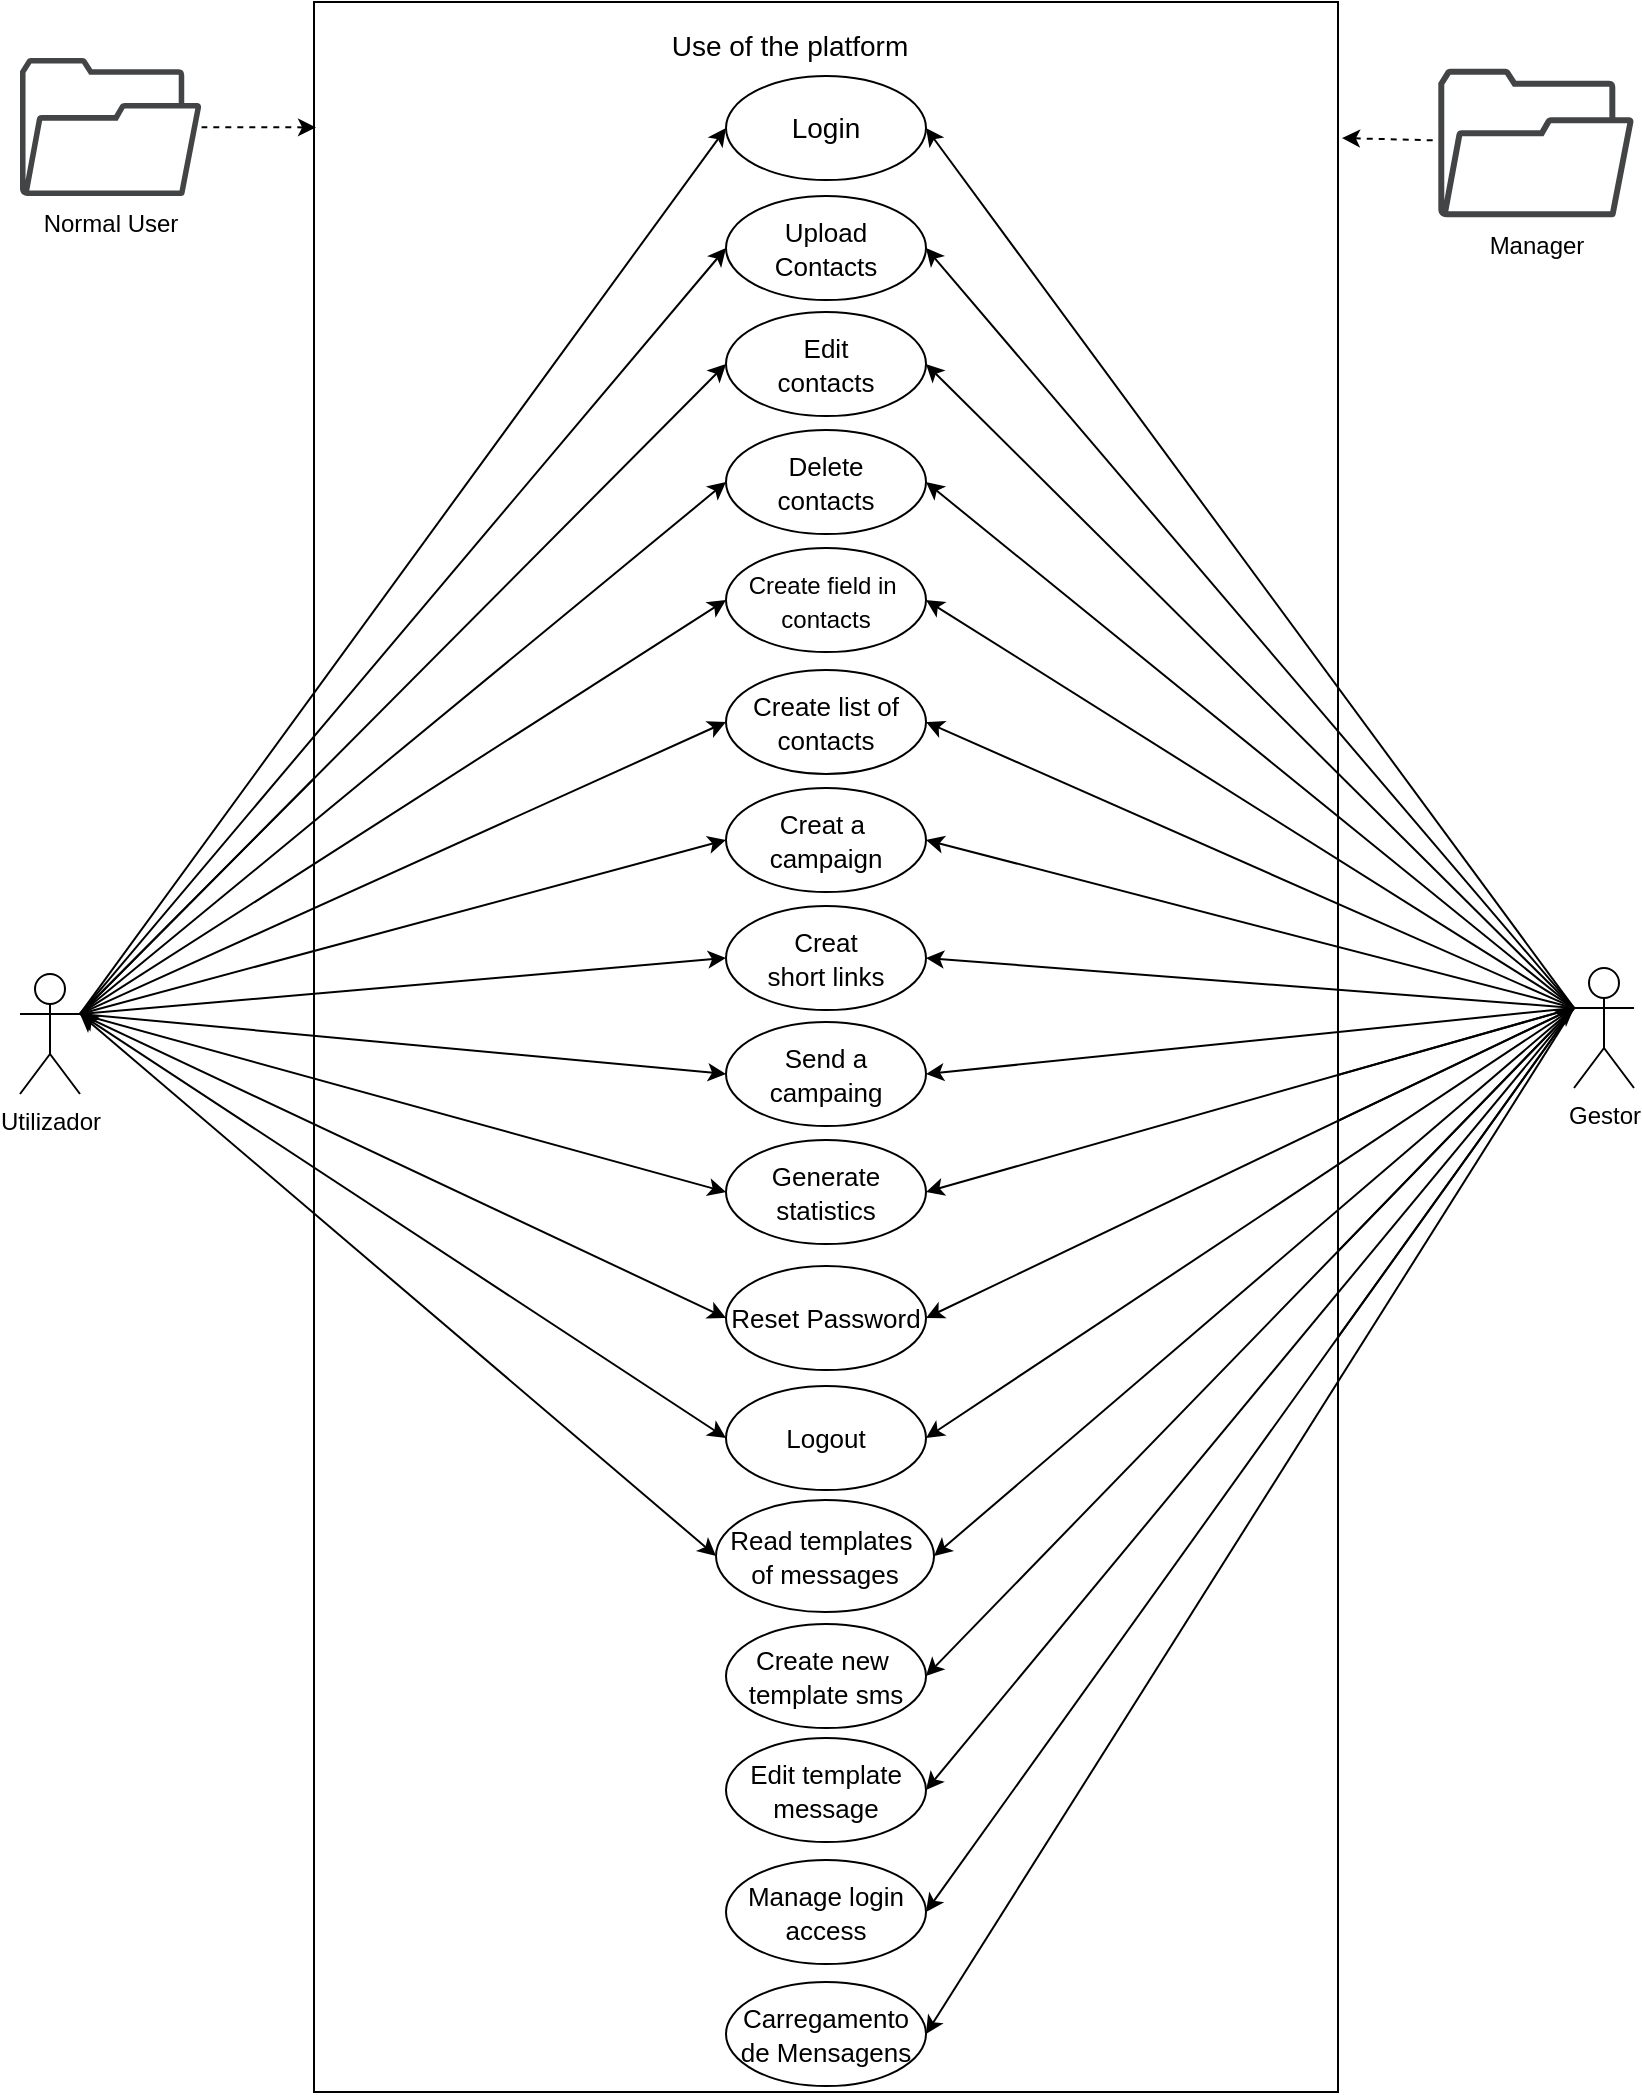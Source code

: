 <mxfile version="20.5.1" type="device"><diagram id="iKarg7nK7H7ZSUQf_xBZ" name="Page-1"><mxGraphModel dx="1038" dy="579" grid="0" gridSize="10" guides="1" tooltips="1" connect="1" arrows="1" fold="1" page="1" pageScale="1" pageWidth="827" pageHeight="1169" math="0" shadow="0"><root><mxCell id="0"/><mxCell id="1" parent="0"/><mxCell id="O_dVTdExgIOA3aXPIC0W-24" style="edgeStyle=none;rounded=0;orthogonalLoop=1;jettySize=auto;html=1;exitX=1;exitY=0.333;exitDx=0;exitDy=0;exitPerimeter=0;entryX=0;entryY=0.5;entryDx=0;entryDy=0;fontSize=12;endSize=6;sourcePerimeterSpacing=20;targetPerimeterSpacing=20;" parent="1" source="O_dVTdExgIOA3aXPIC0W-1" target="O_dVTdExgIOA3aXPIC0W-9" edge="1"><mxGeometry relative="1" as="geometry"/></mxCell><mxCell id="O_dVTdExgIOA3aXPIC0W-1" value="Utilizador" style="shape=umlActor;verticalLabelPosition=bottom;verticalAlign=top;html=1;outlineConnect=0;" parent="1" vertex="1"><mxGeometry x="11" y="558" width="30" height="60" as="geometry"/></mxCell><mxCell id="O_dVTdExgIOA3aXPIC0W-46" style="edgeStyle=none;rounded=0;orthogonalLoop=1;jettySize=auto;html=1;exitX=0;exitY=0.333;exitDx=0;exitDy=0;exitPerimeter=0;entryX=1;entryY=0.5;entryDx=0;entryDy=0;fontSize=12;endSize=6;sourcePerimeterSpacing=20;targetPerimeterSpacing=20;" parent="1" source="O_dVTdExgIOA3aXPIC0W-2" target="O_dVTdExgIOA3aXPIC0W-20" edge="1"><mxGeometry relative="1" as="geometry"/></mxCell><mxCell id="O_dVTdExgIOA3aXPIC0W-48" style="edgeStyle=none;rounded=0;orthogonalLoop=1;jettySize=auto;html=1;exitX=0;exitY=0.333;exitDx=0;exitDy=0;exitPerimeter=0;entryX=1;entryY=0.5;entryDx=0;entryDy=0;fontSize=12;endSize=6;sourcePerimeterSpacing=20;targetPerimeterSpacing=20;" parent="1" source="O_dVTdExgIOA3aXPIC0W-2" target="O_dVTdExgIOA3aXPIC0W-15" edge="1"><mxGeometry relative="1" as="geometry"/></mxCell><mxCell id="O_dVTdExgIOA3aXPIC0W-49" style="edgeStyle=none;rounded=0;orthogonalLoop=1;jettySize=auto;html=1;exitX=0;exitY=0.333;exitDx=0;exitDy=0;exitPerimeter=0;entryX=1;entryY=0.5;entryDx=0;entryDy=0;fontSize=12;endSize=6;sourcePerimeterSpacing=20;targetPerimeterSpacing=20;" parent="1" source="O_dVTdExgIOA3aXPIC0W-2" target="O_dVTdExgIOA3aXPIC0W-16" edge="1"><mxGeometry relative="1" as="geometry"/></mxCell><mxCell id="O_dVTdExgIOA3aXPIC0W-51" style="edgeStyle=none;rounded=0;orthogonalLoop=1;jettySize=auto;html=1;exitX=0;exitY=0.333;exitDx=0;exitDy=0;exitPerimeter=0;entryX=1;entryY=0.5;entryDx=0;entryDy=0;fontSize=12;endSize=6;sourcePerimeterSpacing=20;targetPerimeterSpacing=20;" parent="1" source="O_dVTdExgIOA3aXPIC0W-2" target="O_dVTdExgIOA3aXPIC0W-18" edge="1"><mxGeometry relative="1" as="geometry"/></mxCell><mxCell id="O_dVTdExgIOA3aXPIC0W-2" value="Gestor" style="shape=umlActor;verticalLabelPosition=bottom;verticalAlign=top;html=1;outlineConnect=0;" parent="1" vertex="1"><mxGeometry x="788" y="555" width="30" height="60" as="geometry"/></mxCell><mxCell id="O_dVTdExgIOA3aXPIC0W-4" value="" style="rounded=0;whiteSpace=wrap;html=1;" parent="1" vertex="1"><mxGeometry x="158" y="72" width="512" height="1045" as="geometry"/></mxCell><mxCell id="O_dVTdExgIOA3aXPIC0W-5" value="&lt;font style=&quot;font-size: 14px;&quot;&gt;Use of the platform&lt;/font&gt;" style="text;html=1;strokeColor=none;fillColor=none;align=center;verticalAlign=middle;whiteSpace=wrap;rounded=0;" parent="1" vertex="1"><mxGeometry x="269" y="79" width="254" height="30" as="geometry"/></mxCell><mxCell id="O_dVTdExgIOA3aXPIC0W-6" value="Login" style="ellipse;whiteSpace=wrap;html=1;fontSize=14;" parent="1" vertex="1"><mxGeometry x="364" y="109" width="100" height="52" as="geometry"/></mxCell><mxCell id="O_dVTdExgIOA3aXPIC0W-8" value="&lt;font style=&quot;font-size: 13px;&quot;&gt;Upload &lt;br&gt;Contacts&lt;/font&gt;" style="ellipse;whiteSpace=wrap;html=1;fontSize=14;" parent="1" vertex="1"><mxGeometry x="364" y="169" width="100" height="52" as="geometry"/></mxCell><mxCell id="O_dVTdExgIOA3aXPIC0W-9" value="&lt;font style=&quot;font-size: 13px;&quot;&gt;Edit&lt;br&gt;contacts&lt;/font&gt;" style="ellipse;whiteSpace=wrap;html=1;fontSize=14;" parent="1" vertex="1"><mxGeometry x="364" y="227" width="100" height="52" as="geometry"/></mxCell><mxCell id="O_dVTdExgIOA3aXPIC0W-10" value="&lt;span style=&quot;font-size: 13px;&quot;&gt;Delete&lt;br&gt;contacts&lt;br&gt;&lt;/span&gt;" style="ellipse;whiteSpace=wrap;html=1;fontSize=14;" parent="1" vertex="1"><mxGeometry x="364" y="286" width="100" height="52" as="geometry"/></mxCell><mxCell id="O_dVTdExgIOA3aXPIC0W-11" value="&lt;span style=&quot;font-size: 13px;&quot;&gt;Create list of&lt;br&gt;contacts&lt;br&gt;&lt;/span&gt;" style="ellipse;whiteSpace=wrap;html=1;fontSize=14;" parent="1" vertex="1"><mxGeometry x="364" y="406" width="100" height="52" as="geometry"/></mxCell><mxCell id="O_dVTdExgIOA3aXPIC0W-12" value="&lt;span style=&quot;font-size: 13px;&quot;&gt;Creat a&amp;nbsp;&lt;br&gt;campaign&lt;br&gt;&lt;/span&gt;" style="ellipse;whiteSpace=wrap;html=1;fontSize=14;" parent="1" vertex="1"><mxGeometry x="364" y="465" width="100" height="52" as="geometry"/></mxCell><mxCell id="O_dVTdExgIOA3aXPIC0W-13" value="&lt;span style=&quot;font-size: 13px;&quot;&gt;Send a campaing&lt;/span&gt;" style="ellipse;whiteSpace=wrap;html=1;fontSize=14;" parent="1" vertex="1"><mxGeometry x="364" y="582" width="100" height="52" as="geometry"/></mxCell><mxCell id="O_dVTdExgIOA3aXPIC0W-14" value="&lt;span style=&quot;font-size: 13px;&quot;&gt;Creat &lt;br&gt;short links&lt;/span&gt;" style="ellipse;whiteSpace=wrap;html=1;fontSize=14;" parent="1" vertex="1"><mxGeometry x="364" y="524" width="100" height="52" as="geometry"/></mxCell><mxCell id="O_dVTdExgIOA3aXPIC0W-15" value="&lt;span style=&quot;font-size: 13px;&quot;&gt;Generate&lt;br&gt;statistics&lt;/span&gt;" style="ellipse;whiteSpace=wrap;html=1;fontSize=14;" parent="1" vertex="1"><mxGeometry x="364" y="641" width="100" height="52" as="geometry"/></mxCell><mxCell id="O_dVTdExgIOA3aXPIC0W-16" value="&lt;span style=&quot;font-size: 13px;&quot;&gt;Create new&amp;nbsp;&lt;br&gt;template sms&lt;br&gt;&lt;/span&gt;" style="ellipse;whiteSpace=wrap;html=1;fontSize=14;" parent="1" vertex="1"><mxGeometry x="364" y="883" width="100" height="52" as="geometry"/></mxCell><mxCell id="O_dVTdExgIOA3aXPIC0W-17" value="&lt;span style=&quot;font-size: 13px;&quot;&gt;Edit template&lt;br&gt;message&lt;br&gt;&lt;/span&gt;" style="ellipse;whiteSpace=wrap;html=1;fontSize=14;" parent="1" vertex="1"><mxGeometry x="364" y="940" width="100" height="52" as="geometry"/></mxCell><mxCell id="O_dVTdExgIOA3aXPIC0W-18" value="&lt;span style=&quot;font-size: 13px;&quot;&gt;Manage login access&lt;/span&gt;" style="ellipse;whiteSpace=wrap;html=1;fontSize=14;" parent="1" vertex="1"><mxGeometry x="364" y="1001" width="100" height="52" as="geometry"/></mxCell><mxCell id="O_dVTdExgIOA3aXPIC0W-19" value="&lt;span style=&quot;font-size: 13px;&quot;&gt;Carregamento de Mensagens&lt;/span&gt;" style="ellipse;whiteSpace=wrap;html=1;fontSize=14;" parent="1" vertex="1"><mxGeometry x="364" y="1062" width="100" height="52" as="geometry"/></mxCell><mxCell id="O_dVTdExgIOA3aXPIC0W-20" value="&lt;span style=&quot;font-size: 13px;&quot;&gt;Reset Password&lt;/span&gt;" style="ellipse;whiteSpace=wrap;html=1;fontSize=14;" parent="1" vertex="1"><mxGeometry x="364" y="704" width="100" height="52" as="geometry"/></mxCell><mxCell id="O_dVTdExgIOA3aXPIC0W-21" value="&lt;span style=&quot;font-size: 12px;&quot;&gt;Create field in&amp;nbsp;&lt;br&gt;contacts&lt;br&gt;&lt;/span&gt;" style="ellipse;whiteSpace=wrap;html=1;fontSize=14;" parent="1" vertex="1"><mxGeometry x="364" y="345" width="100" height="52" as="geometry"/></mxCell><mxCell id="O_dVTdExgIOA3aXPIC0W-25" style="edgeStyle=none;rounded=0;orthogonalLoop=1;jettySize=auto;html=1;exitX=1;exitY=0.333;exitDx=0;exitDy=0;exitPerimeter=0;entryX=0;entryY=0.5;entryDx=0;entryDy=0;fontSize=12;endSize=6;sourcePerimeterSpacing=20;targetPerimeterSpacing=20;" parent="1" source="O_dVTdExgIOA3aXPIC0W-1" target="O_dVTdExgIOA3aXPIC0W-9" edge="1"><mxGeometry relative="1" as="geometry"/></mxCell><mxCell id="O_dVTdExgIOA3aXPIC0W-26" style="edgeStyle=none;rounded=0;orthogonalLoop=1;jettySize=auto;html=1;exitX=1;exitY=0.333;exitDx=0;exitDy=0;exitPerimeter=0;entryX=0;entryY=0.5;entryDx=0;entryDy=0;fontSize=12;endSize=6;sourcePerimeterSpacing=20;targetPerimeterSpacing=20;" parent="1" source="O_dVTdExgIOA3aXPIC0W-1" target="O_dVTdExgIOA3aXPIC0W-10" edge="1"><mxGeometry relative="1" as="geometry"/></mxCell><mxCell id="O_dVTdExgIOA3aXPIC0W-27" style="edgeStyle=none;rounded=0;orthogonalLoop=1;jettySize=auto;html=1;exitX=1;exitY=0.333;exitDx=0;exitDy=0;exitPerimeter=0;entryX=0;entryY=0.5;entryDx=0;entryDy=0;fontSize=12;endSize=6;sourcePerimeterSpacing=20;targetPerimeterSpacing=20;" parent="1" source="O_dVTdExgIOA3aXPIC0W-1" target="O_dVTdExgIOA3aXPIC0W-21" edge="1"><mxGeometry relative="1" as="geometry"/></mxCell><mxCell id="O_dVTdExgIOA3aXPIC0W-28" style="edgeStyle=none;rounded=0;orthogonalLoop=1;jettySize=auto;html=1;exitX=1;exitY=0.333;exitDx=0;exitDy=0;exitPerimeter=0;entryX=0;entryY=0.5;entryDx=0;entryDy=0;fontSize=12;endSize=6;sourcePerimeterSpacing=20;targetPerimeterSpacing=20;" parent="1" source="O_dVTdExgIOA3aXPIC0W-1" target="O_dVTdExgIOA3aXPIC0W-11" edge="1"><mxGeometry relative="1" as="geometry"/></mxCell><mxCell id="O_dVTdExgIOA3aXPIC0W-29" style="edgeStyle=none;rounded=0;orthogonalLoop=1;jettySize=auto;html=1;exitX=1;exitY=0.333;exitDx=0;exitDy=0;exitPerimeter=0;entryX=0;entryY=0.5;entryDx=0;entryDy=0;fontSize=12;endSize=6;sourcePerimeterSpacing=20;targetPerimeterSpacing=20;" parent="1" source="O_dVTdExgIOA3aXPIC0W-1" target="O_dVTdExgIOA3aXPIC0W-12" edge="1"><mxGeometry relative="1" as="geometry"/></mxCell><mxCell id="O_dVTdExgIOA3aXPIC0W-30" style="edgeStyle=none;rounded=0;orthogonalLoop=1;jettySize=auto;html=1;exitX=1;exitY=0.333;exitDx=0;exitDy=0;exitPerimeter=0;entryX=0;entryY=0.5;entryDx=0;entryDy=0;fontSize=12;endSize=6;sourcePerimeterSpacing=20;targetPerimeterSpacing=20;" parent="1" source="O_dVTdExgIOA3aXPIC0W-1" target="O_dVTdExgIOA3aXPIC0W-13" edge="1"><mxGeometry relative="1" as="geometry"/></mxCell><mxCell id="O_dVTdExgIOA3aXPIC0W-32" style="edgeStyle=none;rounded=0;orthogonalLoop=1;jettySize=auto;html=1;exitX=1;exitY=0.333;exitDx=0;exitDy=0;exitPerimeter=0;entryX=0;entryY=0.5;entryDx=0;entryDy=0;fontSize=12;endSize=6;sourcePerimeterSpacing=20;targetPerimeterSpacing=20;" parent="1" source="O_dVTdExgIOA3aXPIC0W-1" target="O_dVTdExgIOA3aXPIC0W-14" edge="1"><mxGeometry relative="1" as="geometry"/></mxCell><mxCell id="O_dVTdExgIOA3aXPIC0W-33" style="edgeStyle=none;rounded=0;orthogonalLoop=1;jettySize=auto;html=1;exitX=1;exitY=0.333;exitDx=0;exitDy=0;exitPerimeter=0;entryX=0;entryY=0.5;entryDx=0;entryDy=0;fontSize=12;endSize=6;sourcePerimeterSpacing=20;targetPerimeterSpacing=20;" parent="1" source="O_dVTdExgIOA3aXPIC0W-1" target="O_dVTdExgIOA3aXPIC0W-8" edge="1"><mxGeometry relative="1" as="geometry"/></mxCell><mxCell id="O_dVTdExgIOA3aXPIC0W-34" style="edgeStyle=none;rounded=0;orthogonalLoop=1;jettySize=auto;html=1;exitX=1;exitY=0.333;exitDx=0;exitDy=0;exitPerimeter=0;entryX=0;entryY=0.5;entryDx=0;entryDy=0;fontSize=12;endSize=6;sourcePerimeterSpacing=20;targetPerimeterSpacing=20;" parent="1" source="O_dVTdExgIOA3aXPIC0W-1" target="O_dVTdExgIOA3aXPIC0W-6" edge="1"><mxGeometry relative="1" as="geometry"/></mxCell><mxCell id="O_dVTdExgIOA3aXPIC0W-35" style="edgeStyle=none;rounded=0;orthogonalLoop=1;jettySize=auto;html=1;exitX=1;exitY=0.333;exitDx=0;exitDy=0;exitPerimeter=0;entryX=0;entryY=0.5;entryDx=0;entryDy=0;fontSize=12;endSize=6;sourcePerimeterSpacing=20;targetPerimeterSpacing=20;" parent="1" source="O_dVTdExgIOA3aXPIC0W-1" target="O_dVTdExgIOA3aXPIC0W-20" edge="1"><mxGeometry relative="1" as="geometry"/></mxCell><mxCell id="O_dVTdExgIOA3aXPIC0W-36" style="edgeStyle=none;rounded=0;orthogonalLoop=1;jettySize=auto;html=1;exitX=1;exitY=0.333;exitDx=0;exitDy=0;exitPerimeter=0;entryX=0;entryY=0.5;entryDx=0;entryDy=0;fontSize=12;endSize=6;sourcePerimeterSpacing=20;targetPerimeterSpacing=20;" parent="1" source="O_dVTdExgIOA3aXPIC0W-1" target="O_dVTdExgIOA3aXPIC0W-15" edge="1"><mxGeometry relative="1" as="geometry"/></mxCell><mxCell id="O_dVTdExgIOA3aXPIC0W-37" style="edgeStyle=none;rounded=0;orthogonalLoop=1;jettySize=auto;html=1;exitX=0;exitY=0.333;exitDx=0;exitDy=0;exitPerimeter=0;entryX=1;entryY=0.5;entryDx=0;entryDy=0;fontSize=12;endSize=6;sourcePerimeterSpacing=20;targetPerimeterSpacing=20;" parent="1" source="O_dVTdExgIOA3aXPIC0W-2" target="O_dVTdExgIOA3aXPIC0W-6" edge="1"><mxGeometry relative="1" as="geometry"/></mxCell><mxCell id="O_dVTdExgIOA3aXPIC0W-38" style="edgeStyle=none;rounded=0;orthogonalLoop=1;jettySize=auto;html=1;exitX=0;exitY=0.333;exitDx=0;exitDy=0;exitPerimeter=0;entryX=1;entryY=0.5;entryDx=0;entryDy=0;fontSize=12;endSize=6;sourcePerimeterSpacing=20;targetPerimeterSpacing=20;" parent="1" source="O_dVTdExgIOA3aXPIC0W-2" target="O_dVTdExgIOA3aXPIC0W-8" edge="1"><mxGeometry relative="1" as="geometry"/></mxCell><mxCell id="O_dVTdExgIOA3aXPIC0W-39" style="edgeStyle=none;rounded=0;orthogonalLoop=1;jettySize=auto;html=1;exitX=0;exitY=0.333;exitDx=0;exitDy=0;exitPerimeter=0;entryX=1;entryY=0.5;entryDx=0;entryDy=0;fontSize=12;endSize=6;sourcePerimeterSpacing=20;targetPerimeterSpacing=20;" parent="1" source="O_dVTdExgIOA3aXPIC0W-2" target="O_dVTdExgIOA3aXPIC0W-9" edge="1"><mxGeometry relative="1" as="geometry"/></mxCell><mxCell id="O_dVTdExgIOA3aXPIC0W-40" style="edgeStyle=none;rounded=0;orthogonalLoop=1;jettySize=auto;html=1;exitX=0;exitY=0.333;exitDx=0;exitDy=0;exitPerimeter=0;entryX=1;entryY=0.5;entryDx=0;entryDy=0;fontSize=12;endSize=6;sourcePerimeterSpacing=20;targetPerimeterSpacing=20;" parent="1" source="O_dVTdExgIOA3aXPIC0W-2" target="O_dVTdExgIOA3aXPIC0W-10" edge="1"><mxGeometry relative="1" as="geometry"/></mxCell><mxCell id="O_dVTdExgIOA3aXPIC0W-41" style="edgeStyle=none;rounded=0;orthogonalLoop=1;jettySize=auto;html=1;exitX=0;exitY=0.333;exitDx=0;exitDy=0;exitPerimeter=0;entryX=1;entryY=0.5;entryDx=0;entryDy=0;fontSize=12;endSize=6;sourcePerimeterSpacing=20;targetPerimeterSpacing=20;" parent="1" source="O_dVTdExgIOA3aXPIC0W-2" target="O_dVTdExgIOA3aXPIC0W-21" edge="1"><mxGeometry relative="1" as="geometry"/></mxCell><mxCell id="O_dVTdExgIOA3aXPIC0W-42" style="edgeStyle=none;rounded=0;orthogonalLoop=1;jettySize=auto;html=1;exitX=0;exitY=0.333;exitDx=0;exitDy=0;exitPerimeter=0;entryX=1;entryY=0.5;entryDx=0;entryDy=0;fontSize=12;endSize=6;sourcePerimeterSpacing=20;targetPerimeterSpacing=20;" parent="1" source="O_dVTdExgIOA3aXPIC0W-2" target="O_dVTdExgIOA3aXPIC0W-11" edge="1"><mxGeometry relative="1" as="geometry"/></mxCell><mxCell id="O_dVTdExgIOA3aXPIC0W-43" style="edgeStyle=none;rounded=0;orthogonalLoop=1;jettySize=auto;html=1;exitX=0;exitY=0.333;exitDx=0;exitDy=0;exitPerimeter=0;entryX=1;entryY=0.5;entryDx=0;entryDy=0;fontSize=12;endSize=6;sourcePerimeterSpacing=20;targetPerimeterSpacing=20;" parent="1" source="O_dVTdExgIOA3aXPIC0W-2" target="O_dVTdExgIOA3aXPIC0W-12" edge="1"><mxGeometry relative="1" as="geometry"/></mxCell><mxCell id="O_dVTdExgIOA3aXPIC0W-44" style="edgeStyle=none;rounded=0;orthogonalLoop=1;jettySize=auto;html=1;exitX=0;exitY=0.333;exitDx=0;exitDy=0;exitPerimeter=0;entryX=1;entryY=0.5;entryDx=0;entryDy=0;fontSize=12;endSize=6;sourcePerimeterSpacing=20;targetPerimeterSpacing=20;" parent="1" source="O_dVTdExgIOA3aXPIC0W-2" target="O_dVTdExgIOA3aXPIC0W-13" edge="1"><mxGeometry relative="1" as="geometry"/></mxCell><mxCell id="O_dVTdExgIOA3aXPIC0W-45" style="edgeStyle=none;rounded=0;orthogonalLoop=1;jettySize=auto;html=1;exitX=0;exitY=0.333;exitDx=0;exitDy=0;exitPerimeter=0;entryX=1;entryY=0.5;entryDx=0;entryDy=0;fontSize=12;endSize=6;sourcePerimeterSpacing=20;targetPerimeterSpacing=20;" parent="1" source="O_dVTdExgIOA3aXPIC0W-2" target="O_dVTdExgIOA3aXPIC0W-14" edge="1"><mxGeometry relative="1" as="geometry"/></mxCell><mxCell id="O_dVTdExgIOA3aXPIC0W-52" style="edgeStyle=none;rounded=0;orthogonalLoop=1;jettySize=auto;html=1;exitX=0;exitY=0.333;exitDx=0;exitDy=0;exitPerimeter=0;entryX=1;entryY=0.5;entryDx=0;entryDy=0;fontSize=12;endSize=6;sourcePerimeterSpacing=20;targetPerimeterSpacing=20;" parent="1" target="O_dVTdExgIOA3aXPIC0W-20" edge="1"><mxGeometry relative="1" as="geometry"><mxPoint x="788" y="575" as="sourcePoint"/><mxPoint x="482" y="723" as="targetPoint"/></mxGeometry></mxCell><mxCell id="O_dVTdExgIOA3aXPIC0W-53" style="edgeStyle=none;rounded=0;orthogonalLoop=1;jettySize=auto;html=1;exitX=0;exitY=0.333;exitDx=0;exitDy=0;exitPerimeter=0;entryX=1;entryY=0.5;entryDx=0;entryDy=0;fontSize=12;endSize=6;sourcePerimeterSpacing=20;targetPerimeterSpacing=20;" parent="1" target="O_dVTdExgIOA3aXPIC0W-15" edge="1"><mxGeometry relative="1" as="geometry"><mxPoint x="788" y="575" as="sourcePoint"/><mxPoint x="482" y="786" as="targetPoint"/></mxGeometry></mxCell><mxCell id="O_dVTdExgIOA3aXPIC0W-54" style="edgeStyle=none;rounded=0;orthogonalLoop=1;jettySize=auto;html=1;exitX=0;exitY=0.333;exitDx=0;exitDy=0;exitPerimeter=0;entryX=1;entryY=0.5;entryDx=0;entryDy=0;fontSize=12;endSize=6;sourcePerimeterSpacing=20;targetPerimeterSpacing=20;" parent="1" target="O_dVTdExgIOA3aXPIC0W-16" edge="1"><mxGeometry relative="1" as="geometry"><mxPoint x="788" y="575" as="sourcePoint"/><mxPoint x="482" y="849" as="targetPoint"/></mxGeometry></mxCell><mxCell id="O_dVTdExgIOA3aXPIC0W-55" style="edgeStyle=none;rounded=0;orthogonalLoop=1;jettySize=auto;html=1;exitX=0;exitY=0.333;exitDx=0;exitDy=0;exitPerimeter=0;entryX=1;entryY=0.5;entryDx=0;entryDy=0;fontSize=12;endSize=6;sourcePerimeterSpacing=20;targetPerimeterSpacing=20;" parent="1" target="O_dVTdExgIOA3aXPIC0W-18" edge="1"><mxGeometry relative="1" as="geometry"><mxPoint x="788" y="575" as="sourcePoint"/><mxPoint x="482" y="975" as="targetPoint"/></mxGeometry></mxCell><mxCell id="O_dVTdExgIOA3aXPIC0W-50" style="edgeStyle=none;rounded=0;orthogonalLoop=1;jettySize=auto;html=1;exitX=0;exitY=0.333;exitDx=0;exitDy=0;exitPerimeter=0;entryX=1;entryY=0.5;entryDx=0;entryDy=0;fontSize=12;endSize=6;sourcePerimeterSpacing=20;targetPerimeterSpacing=20;" parent="1" source="O_dVTdExgIOA3aXPIC0W-2" target="O_dVTdExgIOA3aXPIC0W-17" edge="1"><mxGeometry relative="1" as="geometry"/></mxCell><mxCell id="O_dVTdExgIOA3aXPIC0W-56" style="edgeStyle=none;rounded=0;orthogonalLoop=1;jettySize=auto;html=1;exitX=0;exitY=0.333;exitDx=0;exitDy=0;exitPerimeter=0;entryX=1;entryY=0.5;entryDx=0;entryDy=0;fontSize=12;endSize=6;sourcePerimeterSpacing=20;targetPerimeterSpacing=20;" parent="1" source="O_dVTdExgIOA3aXPIC0W-2" target="O_dVTdExgIOA3aXPIC0W-19" edge="1"><mxGeometry relative="1" as="geometry"/></mxCell><mxCell id="kB03oluF_bIah8EFkbfU-1" value="Normal User" style="sketch=0;pointerEvents=1;shadow=0;dashed=0;html=1;strokeColor=none;fillColor=#434445;aspect=fixed;labelPosition=center;verticalLabelPosition=bottom;verticalAlign=top;align=center;outlineConnect=0;shape=mxgraph.vvd.folder;" parent="1" vertex="1"><mxGeometry x="11" y="100" width="90.79" height="69" as="geometry"/></mxCell><mxCell id="kB03oluF_bIah8EFkbfU-2" value="Manager" style="sketch=0;pointerEvents=1;shadow=0;dashed=0;html=1;strokeColor=none;fillColor=#434445;aspect=fixed;labelPosition=center;verticalLabelPosition=bottom;verticalAlign=top;align=center;outlineConnect=0;shape=mxgraph.vvd.folder;" parent="1" vertex="1"><mxGeometry x="720.16" y="105.32" width="97.84" height="74.36" as="geometry"/></mxCell><mxCell id="kB03oluF_bIah8EFkbfU-3" value="" style="endArrow=none;dashed=1;html=1;rounded=0;startArrow=classic;startFill=1;exitX=0.002;exitY=0.06;exitDx=0;exitDy=0;exitPerimeter=0;" parent="1" source="O_dVTdExgIOA3aXPIC0W-4" target="kB03oluF_bIah8EFkbfU-1" edge="1"><mxGeometry width="50" height="50" relative="1" as="geometry"><mxPoint x="437" y="257" as="sourcePoint"/><mxPoint x="387" y="307" as="targetPoint"/></mxGeometry></mxCell><mxCell id="kB03oluF_bIah8EFkbfU-4" value="" style="endArrow=none;dashed=1;html=1;rounded=0;startArrow=classic;startFill=1;" parent="1" target="kB03oluF_bIah8EFkbfU-2" edge="1"><mxGeometry width="50" height="50" relative="1" as="geometry"><mxPoint x="672" y="140" as="sourcePoint"/><mxPoint x="111.79" y="144.588" as="targetPoint"/></mxGeometry></mxCell><mxCell id="kB03oluF_bIah8EFkbfU-5" value="&lt;span style=&quot;font-size: 13px;&quot;&gt;Read templates&amp;nbsp;&lt;br&gt;of messages&lt;br&gt;&lt;/span&gt;" style="ellipse;whiteSpace=wrap;html=1;fontSize=14;" parent="1" vertex="1"><mxGeometry x="359" y="821" width="109" height="56" as="geometry"/></mxCell><mxCell id="kB03oluF_bIah8EFkbfU-6" style="rounded=0;orthogonalLoop=1;jettySize=auto;html=1;exitX=1;exitY=0.333;exitDx=0;exitDy=0;exitPerimeter=0;entryX=0;entryY=0.5;entryDx=0;entryDy=0;startArrow=classic;startFill=1;" parent="1" source="O_dVTdExgIOA3aXPIC0W-1" target="kB03oluF_bIah8EFkbfU-5" edge="1"><mxGeometry relative="1" as="geometry"/></mxCell><mxCell id="kB03oluF_bIah8EFkbfU-7" style="edgeStyle=none;rounded=0;orthogonalLoop=1;jettySize=auto;html=1;exitX=0;exitY=0.333;exitDx=0;exitDy=0;exitPerimeter=0;entryX=1;entryY=0.5;entryDx=0;entryDy=0;startArrow=classic;startFill=1;" parent="1" source="O_dVTdExgIOA3aXPIC0W-2" target="kB03oluF_bIah8EFkbfU-5" edge="1"><mxGeometry relative="1" as="geometry"/></mxCell><mxCell id="kB03oluF_bIah8EFkbfU-8" value="&lt;span style=&quot;font-size: 13px;&quot;&gt;Logout&lt;/span&gt;" style="ellipse;whiteSpace=wrap;html=1;fontSize=14;" parent="1" vertex="1"><mxGeometry x="364" y="764" width="100" height="52" as="geometry"/></mxCell><mxCell id="kB03oluF_bIah8EFkbfU-9" style="edgeStyle=none;rounded=0;orthogonalLoop=1;jettySize=auto;html=1;exitX=1;exitY=0.333;exitDx=0;exitDy=0;exitPerimeter=0;entryX=0;entryY=0.5;entryDx=0;entryDy=0;startArrow=classic;startFill=1;" parent="1" source="O_dVTdExgIOA3aXPIC0W-1" target="kB03oluF_bIah8EFkbfU-8" edge="1"><mxGeometry relative="1" as="geometry"/></mxCell><mxCell id="kB03oluF_bIah8EFkbfU-10" style="edgeStyle=none;rounded=0;orthogonalLoop=1;jettySize=auto;html=1;exitX=0;exitY=0.333;exitDx=0;exitDy=0;exitPerimeter=0;entryX=1;entryY=0.5;entryDx=0;entryDy=0;startArrow=classic;startFill=1;" parent="1" source="O_dVTdExgIOA3aXPIC0W-2" target="kB03oluF_bIah8EFkbfU-8" edge="1"><mxGeometry relative="1" as="geometry"/></mxCell></root></mxGraphModel></diagram></mxfile>